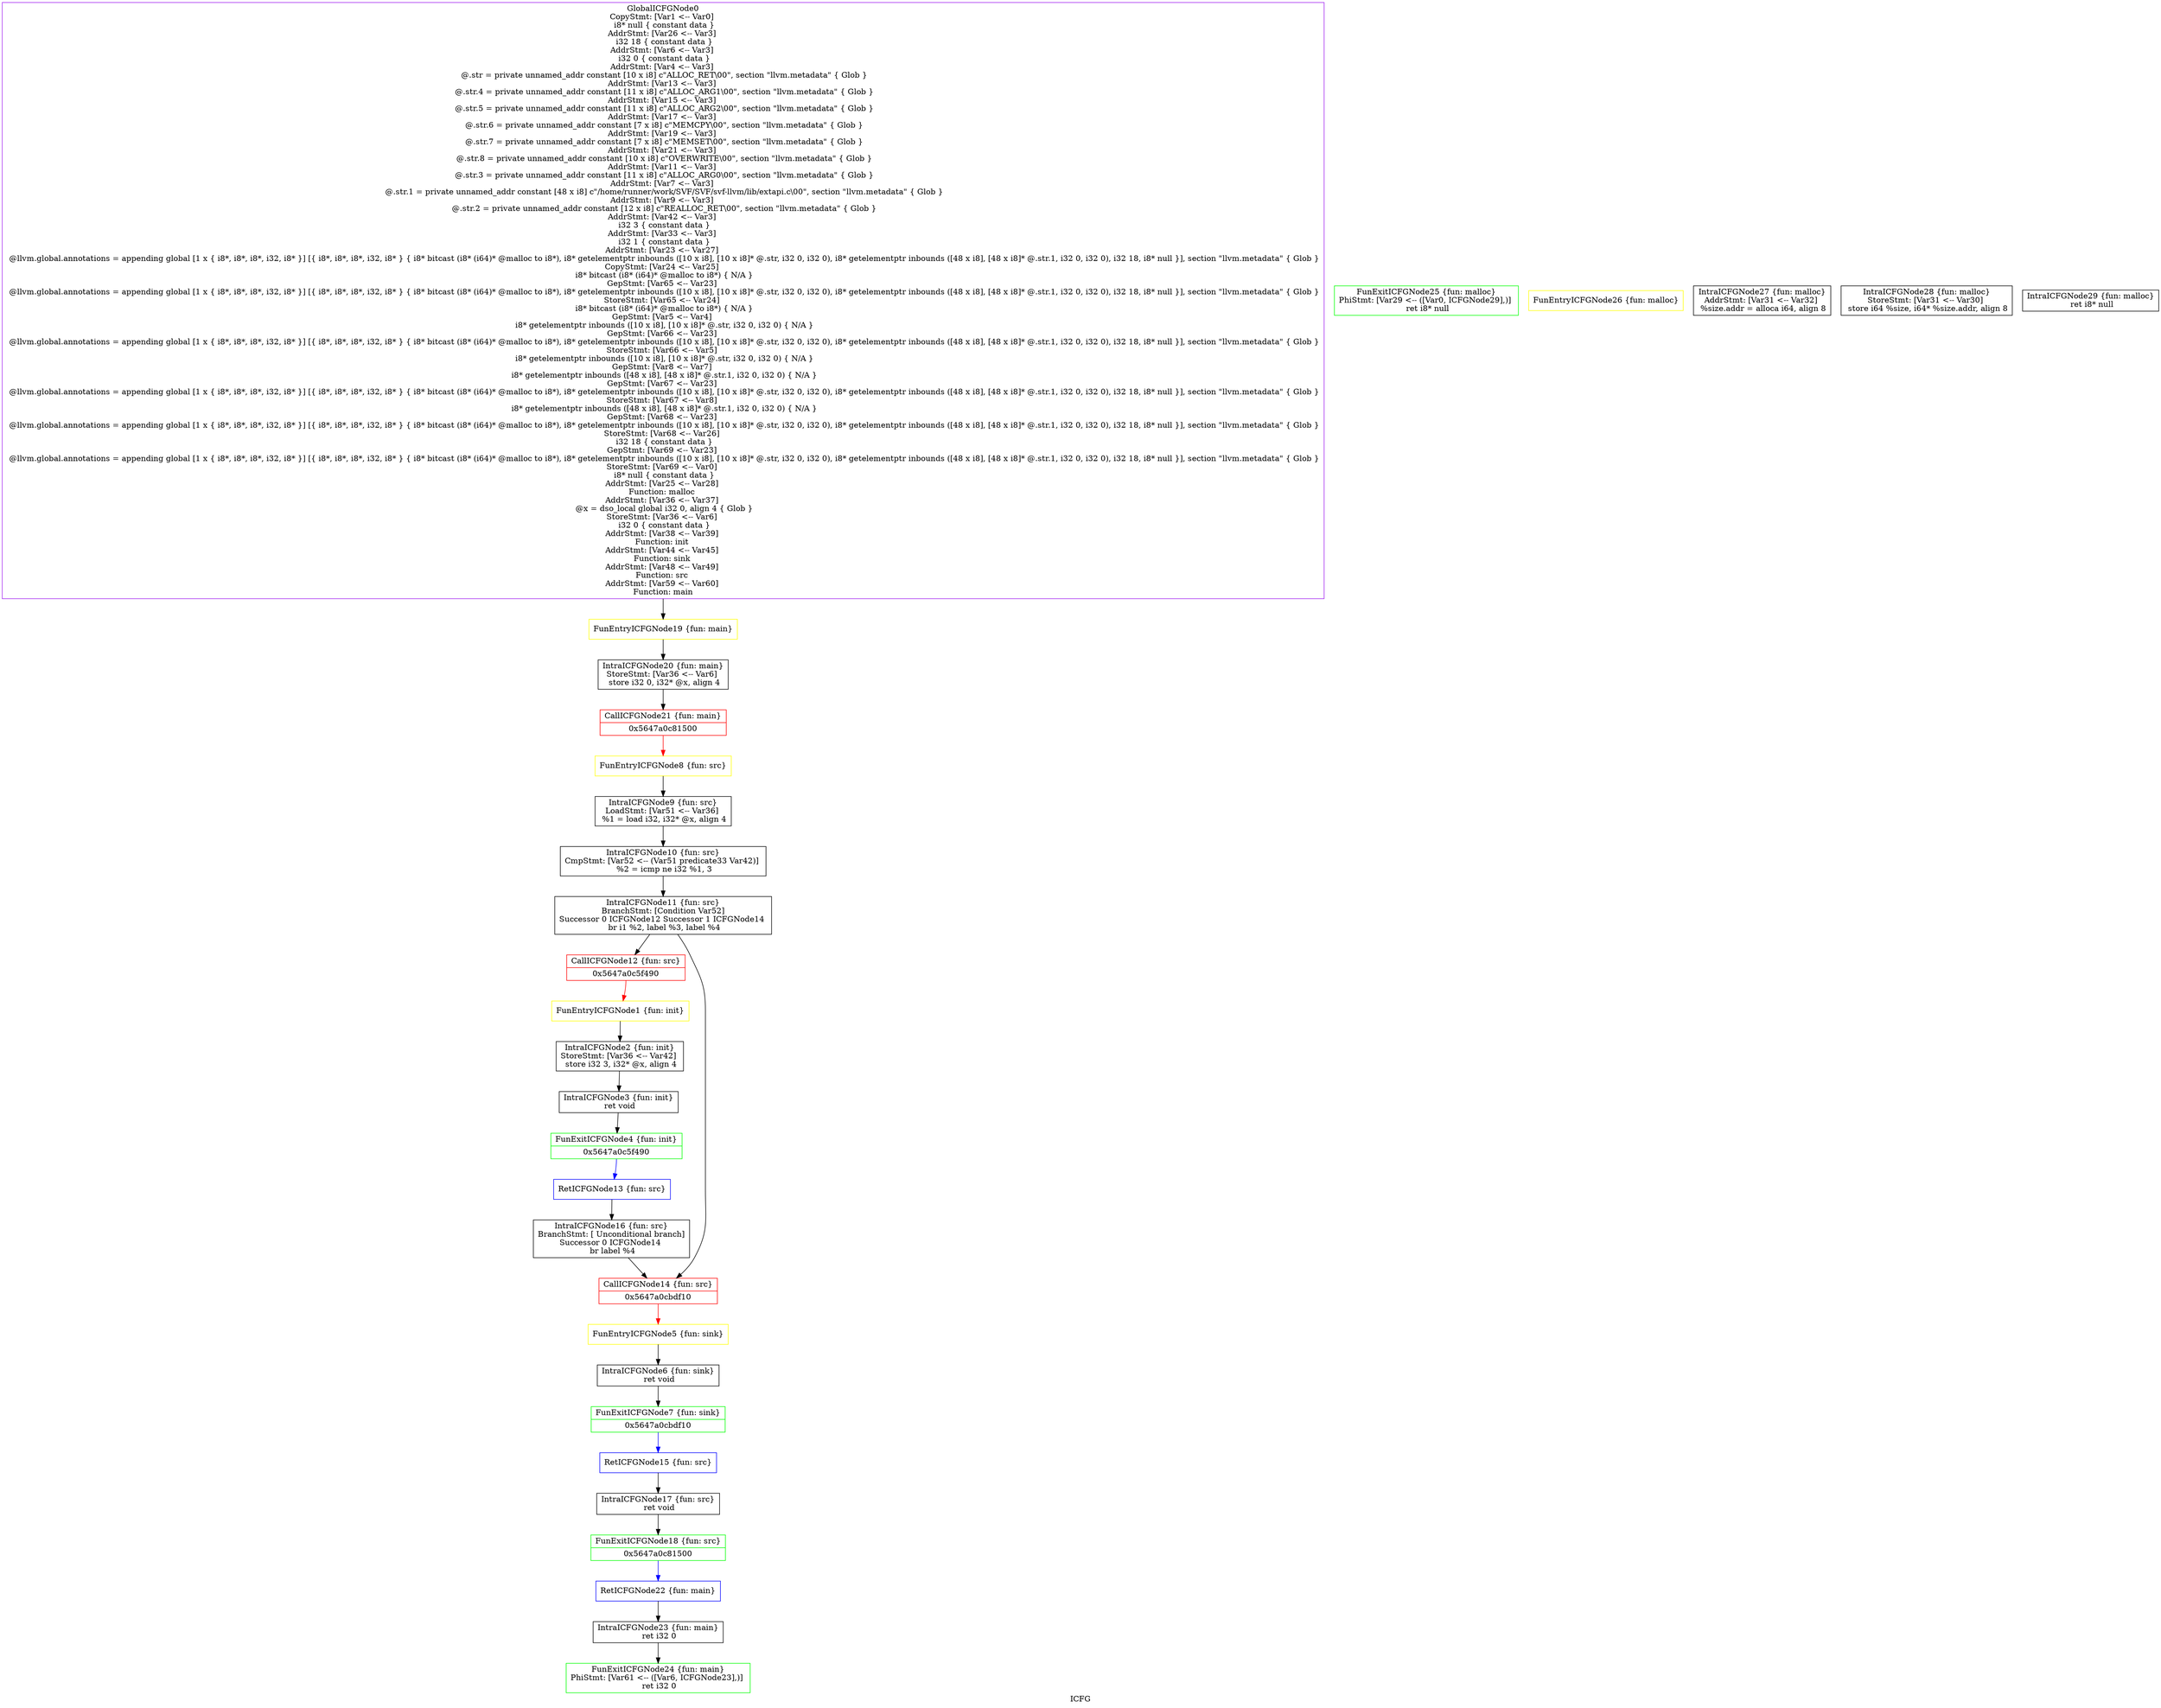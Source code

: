 digraph "ICFG" {
	label="ICFG";

	Node0x5647a0c7f9f0 [shape=record,color=purple,label="{GlobalICFGNode0\nCopyStmt: [Var1 \<-- Var0]  \n i8* null \{ constant data \}\nAddrStmt: [Var26 \<-- Var3]  \n i32 18 \{ constant data \}\nAddrStmt: [Var6 \<-- Var3]  \n i32 0 \{ constant data \}\nAddrStmt: [Var4 \<-- Var3]  \n @.str = private unnamed_addr constant [10 x i8] c\"ALLOC_RET\\00\", section \"llvm.metadata\" \{ Glob  \}\nAddrStmt: [Var13 \<-- Var3]  \n @.str.4 = private unnamed_addr constant [11 x i8] c\"ALLOC_ARG1\\00\", section \"llvm.metadata\" \{ Glob  \}\nAddrStmt: [Var15 \<-- Var3]  \n @.str.5 = private unnamed_addr constant [11 x i8] c\"ALLOC_ARG2\\00\", section \"llvm.metadata\" \{ Glob  \}\nAddrStmt: [Var17 \<-- Var3]  \n @.str.6 = private unnamed_addr constant [7 x i8] c\"MEMCPY\\00\", section \"llvm.metadata\" \{ Glob  \}\nAddrStmt: [Var19 \<-- Var3]  \n @.str.7 = private unnamed_addr constant [7 x i8] c\"MEMSET\\00\", section \"llvm.metadata\" \{ Glob  \}\nAddrStmt: [Var21 \<-- Var3]  \n @.str.8 = private unnamed_addr constant [10 x i8] c\"OVERWRITE\\00\", section \"llvm.metadata\" \{ Glob  \}\nAddrStmt: [Var11 \<-- Var3]  \n @.str.3 = private unnamed_addr constant [11 x i8] c\"ALLOC_ARG0\\00\", section \"llvm.metadata\" \{ Glob  \}\nAddrStmt: [Var7 \<-- Var3]  \n @.str.1 = private unnamed_addr constant [48 x i8] c\"/home/runner/work/SVF/SVF/svf-llvm/lib/extapi.c\\00\", section \"llvm.metadata\" \{ Glob  \}\nAddrStmt: [Var9 \<-- Var3]  \n @.str.2 = private unnamed_addr constant [12 x i8] c\"REALLOC_RET\\00\", section \"llvm.metadata\" \{ Glob  \}\nAddrStmt: [Var42 \<-- Var3]  \n i32 3 \{ constant data \}\nAddrStmt: [Var33 \<-- Var3]  \n i32 1 \{ constant data \}\nAddrStmt: [Var23 \<-- Var27]  \n @llvm.global.annotations = appending global [1 x \{ i8*, i8*, i8*, i32, i8* \}] [\{ i8*, i8*, i8*, i32, i8* \} \{ i8* bitcast (i8* (i64)* @malloc to i8*), i8* getelementptr inbounds ([10 x i8], [10 x i8]* @.str, i32 0, i32 0), i8* getelementptr inbounds ([48 x i8], [48 x i8]* @.str.1, i32 0, i32 0), i32 18, i8* null \}], section \"llvm.metadata\" \{ Glob  \}\nCopyStmt: [Var24 \<-- Var25]  \n i8* bitcast (i8* (i64)* @malloc to i8*) \{ N/A \}\nGepStmt: [Var65 \<-- Var23]  \n @llvm.global.annotations = appending global [1 x \{ i8*, i8*, i8*, i32, i8* \}] [\{ i8*, i8*, i8*, i32, i8* \} \{ i8* bitcast (i8* (i64)* @malloc to i8*), i8* getelementptr inbounds ([10 x i8], [10 x i8]* @.str, i32 0, i32 0), i8* getelementptr inbounds ([48 x i8], [48 x i8]* @.str.1, i32 0, i32 0), i32 18, i8* null \}], section \"llvm.metadata\" \{ Glob  \}\nStoreStmt: [Var65 \<-- Var24]  \n i8* bitcast (i8* (i64)* @malloc to i8*) \{ N/A \}\nGepStmt: [Var5 \<-- Var4]  \n i8* getelementptr inbounds ([10 x i8], [10 x i8]* @.str, i32 0, i32 0) \{ N/A \}\nGepStmt: [Var66 \<-- Var23]  \n @llvm.global.annotations = appending global [1 x \{ i8*, i8*, i8*, i32, i8* \}] [\{ i8*, i8*, i8*, i32, i8* \} \{ i8* bitcast (i8* (i64)* @malloc to i8*), i8* getelementptr inbounds ([10 x i8], [10 x i8]* @.str, i32 0, i32 0), i8* getelementptr inbounds ([48 x i8], [48 x i8]* @.str.1, i32 0, i32 0), i32 18, i8* null \}], section \"llvm.metadata\" \{ Glob  \}\nStoreStmt: [Var66 \<-- Var5]  \n i8* getelementptr inbounds ([10 x i8], [10 x i8]* @.str, i32 0, i32 0) \{ N/A \}\nGepStmt: [Var8 \<-- Var7]  \n i8* getelementptr inbounds ([48 x i8], [48 x i8]* @.str.1, i32 0, i32 0) \{ N/A \}\nGepStmt: [Var67 \<-- Var23]  \n @llvm.global.annotations = appending global [1 x \{ i8*, i8*, i8*, i32, i8* \}] [\{ i8*, i8*, i8*, i32, i8* \} \{ i8* bitcast (i8* (i64)* @malloc to i8*), i8* getelementptr inbounds ([10 x i8], [10 x i8]* @.str, i32 0, i32 0), i8* getelementptr inbounds ([48 x i8], [48 x i8]* @.str.1, i32 0, i32 0), i32 18, i8* null \}], section \"llvm.metadata\" \{ Glob  \}\nStoreStmt: [Var67 \<-- Var8]  \n i8* getelementptr inbounds ([48 x i8], [48 x i8]* @.str.1, i32 0, i32 0) \{ N/A \}\nGepStmt: [Var68 \<-- Var23]  \n @llvm.global.annotations = appending global [1 x \{ i8*, i8*, i8*, i32, i8* \}] [\{ i8*, i8*, i8*, i32, i8* \} \{ i8* bitcast (i8* (i64)* @malloc to i8*), i8* getelementptr inbounds ([10 x i8], [10 x i8]* @.str, i32 0, i32 0), i8* getelementptr inbounds ([48 x i8], [48 x i8]* @.str.1, i32 0, i32 0), i32 18, i8* null \}], section \"llvm.metadata\" \{ Glob  \}\nStoreStmt: [Var68 \<-- Var26]  \n i32 18 \{ constant data \}\nGepStmt: [Var69 \<-- Var23]  \n @llvm.global.annotations = appending global [1 x \{ i8*, i8*, i8*, i32, i8* \}] [\{ i8*, i8*, i8*, i32, i8* \} \{ i8* bitcast (i8* (i64)* @malloc to i8*), i8* getelementptr inbounds ([10 x i8], [10 x i8]* @.str, i32 0, i32 0), i8* getelementptr inbounds ([48 x i8], [48 x i8]* @.str.1, i32 0, i32 0), i32 18, i8* null \}], section \"llvm.metadata\" \{ Glob  \}\nStoreStmt: [Var69 \<-- Var0]  \n i8* null \{ constant data \}\nAddrStmt: [Var25 \<-- Var28]  \nFunction: malloc \nAddrStmt: [Var36 \<-- Var37]  \n @x = dso_local global i32 0, align 4 \{ Glob  \}\nStoreStmt: [Var36 \<-- Var6]  \n i32 0 \{ constant data \}\nAddrStmt: [Var38 \<-- Var39]  \nFunction: init \nAddrStmt: [Var44 \<-- Var45]  \nFunction: sink \nAddrStmt: [Var48 \<-- Var49]  \nFunction: src \nAddrStmt: [Var59 \<-- Var60]  \nFunction: main }"];
	Node0x5647a0c7f9f0 -> Node0x5647a0c535e0[style=solid];
	Node0x5647a0c90730 [shape=record,color=yellow,label="{FunEntryICFGNode1 \{fun: init\}}"];
	Node0x5647a0c90730 -> Node0x5647a0cc23c0[style=solid];
	Node0x5647a0cc23c0 [shape=record,color=black,label="{IntraICFGNode2 \{fun: init\}\nStoreStmt: [Var36 \<-- Var42]  \n   store i32 3, i32* @x, align 4 }"];
	Node0x5647a0cc23c0 -> Node0x5647a0cbf660[style=solid];
	Node0x5647a0cbf660 [shape=record,color=black,label="{IntraICFGNode3 \{fun: init\}\n   ret void }"];
	Node0x5647a0cbf660 -> Node0x5647a0cc4560[style=solid];
	Node0x5647a0cc4560 [shape=record,color=green,label="{FunExitICFGNode4 \{fun: init\}|{<s0>0x5647a0c5f490}}"];
	Node0x5647a0cc4560:s0 -> Node0x5647a0c5f0e0[style=solid,color=blue];
	Node0x5647a0c84bc0 [shape=record,color=yellow,label="{FunEntryICFGNode5 \{fun: sink\}}"];
	Node0x5647a0c84bc0 -> Node0x5647a0cc5980[style=solid];
	Node0x5647a0cc5980 [shape=record,color=black,label="{IntraICFGNode6 \{fun: sink\}\n   ret void }"];
	Node0x5647a0cc5980 -> Node0x5647a0cc7f70[style=solid];
	Node0x5647a0cc7f70 [shape=record,color=green,label="{FunExitICFGNode7 \{fun: sink\}|{<s0>0x5647a0cbdf10}}"];
	Node0x5647a0cc7f70:s0 -> Node0x5647a0c5b3c0[style=solid,color=blue];
	Node0x5647a0c5ce60 [shape=record,color=yellow,label="{FunEntryICFGNode8 \{fun: src\}}"];
	Node0x5647a0c5ce60 -> Node0x5647a0cc8ea0[style=solid];
	Node0x5647a0cc8ea0 [shape=record,color=black,label="{IntraICFGNode9 \{fun: src\}\nLoadStmt: [Var51 \<-- Var36]  \n   %1 = load i32, i32* @x, align 4 }"];
	Node0x5647a0cc8ea0 -> Node0x5647a0cc9c50[style=solid];
	Node0x5647a0cc9c50 [shape=record,color=black,label="{IntraICFGNode10 \{fun: src\}\nCmpStmt: [Var52 \<-- (Var51 predicate33 Var42)]  \n   %2 = icmp ne i32 %1, 3 }"];
	Node0x5647a0cc9c50 -> Node0x5647a0cca270[style=solid];
	Node0x5647a0cca270 [shape=record,color=black,label="{IntraICFGNode11 \{fun: src\}\nBranchStmt: [Condition Var52]\nSuccessor 0 ICFGNode12   Successor 1 ICFGNode14   \n   br i1 %2, label %3, label %4 }"];
	Node0x5647a0cca270 -> Node0x5647a0cc76b0[style=solid];
	Node0x5647a0cca270 -> Node0x5647a0cc64e0[style=solid];
	Node0x5647a0cc76b0 [shape=record,color=red,label="{CallICFGNode12 \{fun: src\}|{<s0>0x5647a0c5f490}}"];
	Node0x5647a0cc76b0:s0 -> Node0x5647a0c90730[style=solid,color=red];
	Node0x5647a0c5f0e0 [shape=record,color=blue,label="{RetICFGNode13 \{fun: src\}}"];
	Node0x5647a0c5f0e0 -> Node0x5647a0cce0e0[style=solid];
	Node0x5647a0cc64e0 [shape=record,color=red,label="{CallICFGNode14 \{fun: src\}|{<s0>0x5647a0cbdf10}}"];
	Node0x5647a0cc64e0:s0 -> Node0x5647a0c84bc0[style=solid,color=red];
	Node0x5647a0c5b3c0 [shape=record,color=blue,label="{RetICFGNode15 \{fun: src\}}"];
	Node0x5647a0c5b3c0 -> Node0x5647a0ccecd0[style=solid];
	Node0x5647a0cce0e0 [shape=record,color=black,label="{IntraICFGNode16 \{fun: src\}\nBranchStmt: [ Unconditional branch]\nSuccessor 0 ICFGNode14   \n   br label %4 }"];
	Node0x5647a0cce0e0 -> Node0x5647a0cc64e0[style=solid];
	Node0x5647a0ccecd0 [shape=record,color=black,label="{IntraICFGNode17 \{fun: src\}\n   ret void }"];
	Node0x5647a0ccecd0 -> Node0x5647a0ccfb30[style=solid];
	Node0x5647a0ccfb30 [shape=record,color=green,label="{FunExitICFGNode18 \{fun: src\}|{<s0>0x5647a0c81500}}"];
	Node0x5647a0ccfb30:s0 -> Node0x5647a0c4d3b0[style=solid,color=blue];
	Node0x5647a0c535e0 [shape=record,color=yellow,label="{FunEntryICFGNode19 \{fun: main\}}"];
	Node0x5647a0c535e0 -> Node0x5647a0cd28f0[style=solid];
	Node0x5647a0cd28f0 [shape=record,color=black,label="{IntraICFGNode20 \{fun: main\}\nStoreStmt: [Var36 \<-- Var6]  \n   store i32 0, i32* @x, align 4 }"];
	Node0x5647a0cd28f0 -> Node0x5647a0cc5bf0[style=solid];
	Node0x5647a0cc5bf0 [shape=record,color=red,label="{CallICFGNode21 \{fun: main\}|{<s0>0x5647a0c81500}}"];
	Node0x5647a0cc5bf0:s0 -> Node0x5647a0c5ce60[style=solid,color=red];
	Node0x5647a0c4d3b0 [shape=record,color=blue,label="{RetICFGNode22 \{fun: main\}}"];
	Node0x5647a0c4d3b0 -> Node0x5647a0ccf7c0[style=solid];
	Node0x5647a0ccf7c0 [shape=record,color=black,label="{IntraICFGNode23 \{fun: main\}\n   ret i32 0 }"];
	Node0x5647a0ccf7c0 -> Node0x5647a0cd0b20[style=solid];
	Node0x5647a0cd0b20 [shape=record,color=green,label="{FunExitICFGNode24 \{fun: main\}\nPhiStmt: [Var61 \<-- ([Var6, ICFGNode23],)]  \n   ret i32 0 }"];
	Node0x5647a0c75880 [shape=record,color=green,label="{FunExitICFGNode25 \{fun: malloc\}\nPhiStmt: [Var29 \<-- ([Var0, ICFGNode29],)]  \n   ret i8* null }"];
	Node0x5647a0c6e980 [shape=record,color=yellow,label="{FunEntryICFGNode26 \{fun: malloc\}}"];
	Node0x5647a0c721a0 [shape=record,color=black,label="{IntraICFGNode27 \{fun: malloc\}\nAddrStmt: [Var31 \<-- Var32]  \n   %size.addr = alloca i64, align 8 }"];
	Node0x5647a0c72d30 [shape=record,color=black,label="{IntraICFGNode28 \{fun: malloc\}\nStoreStmt: [Var31 \<-- Var30]  \n   store i64 %size, i64* %size.addr, align 8 }"];
	Node0x5647a0c749d0 [shape=record,color=black,label="{IntraICFGNode29 \{fun: malloc\}\n   ret i8* null }"];
}
